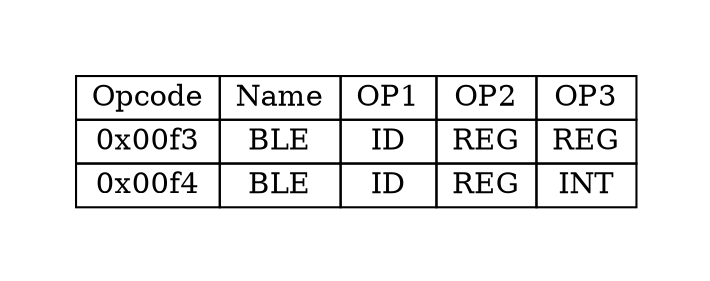 digraph{
graph [pad="0.5", nodesep="0.5", ranksep="2" ]
node[shape=plain]
Foo [label=<
<table border="0" cellborder="1" cellspacing="0">
<tr><td> Opcode </td> <td> Name </td> <td> OP1 </td><td> OP2 </td><td> OP3 </td> </tr>
<tr><td> 0x00f3 </td><td> BLE </td><td> ID </td><td> REG </td><td> REG </td> </tr>
<tr><td> 0x00f4 </td><td> BLE </td><td> ID </td><td> REG </td><td> INT </td> </tr>
</table>>];
}
